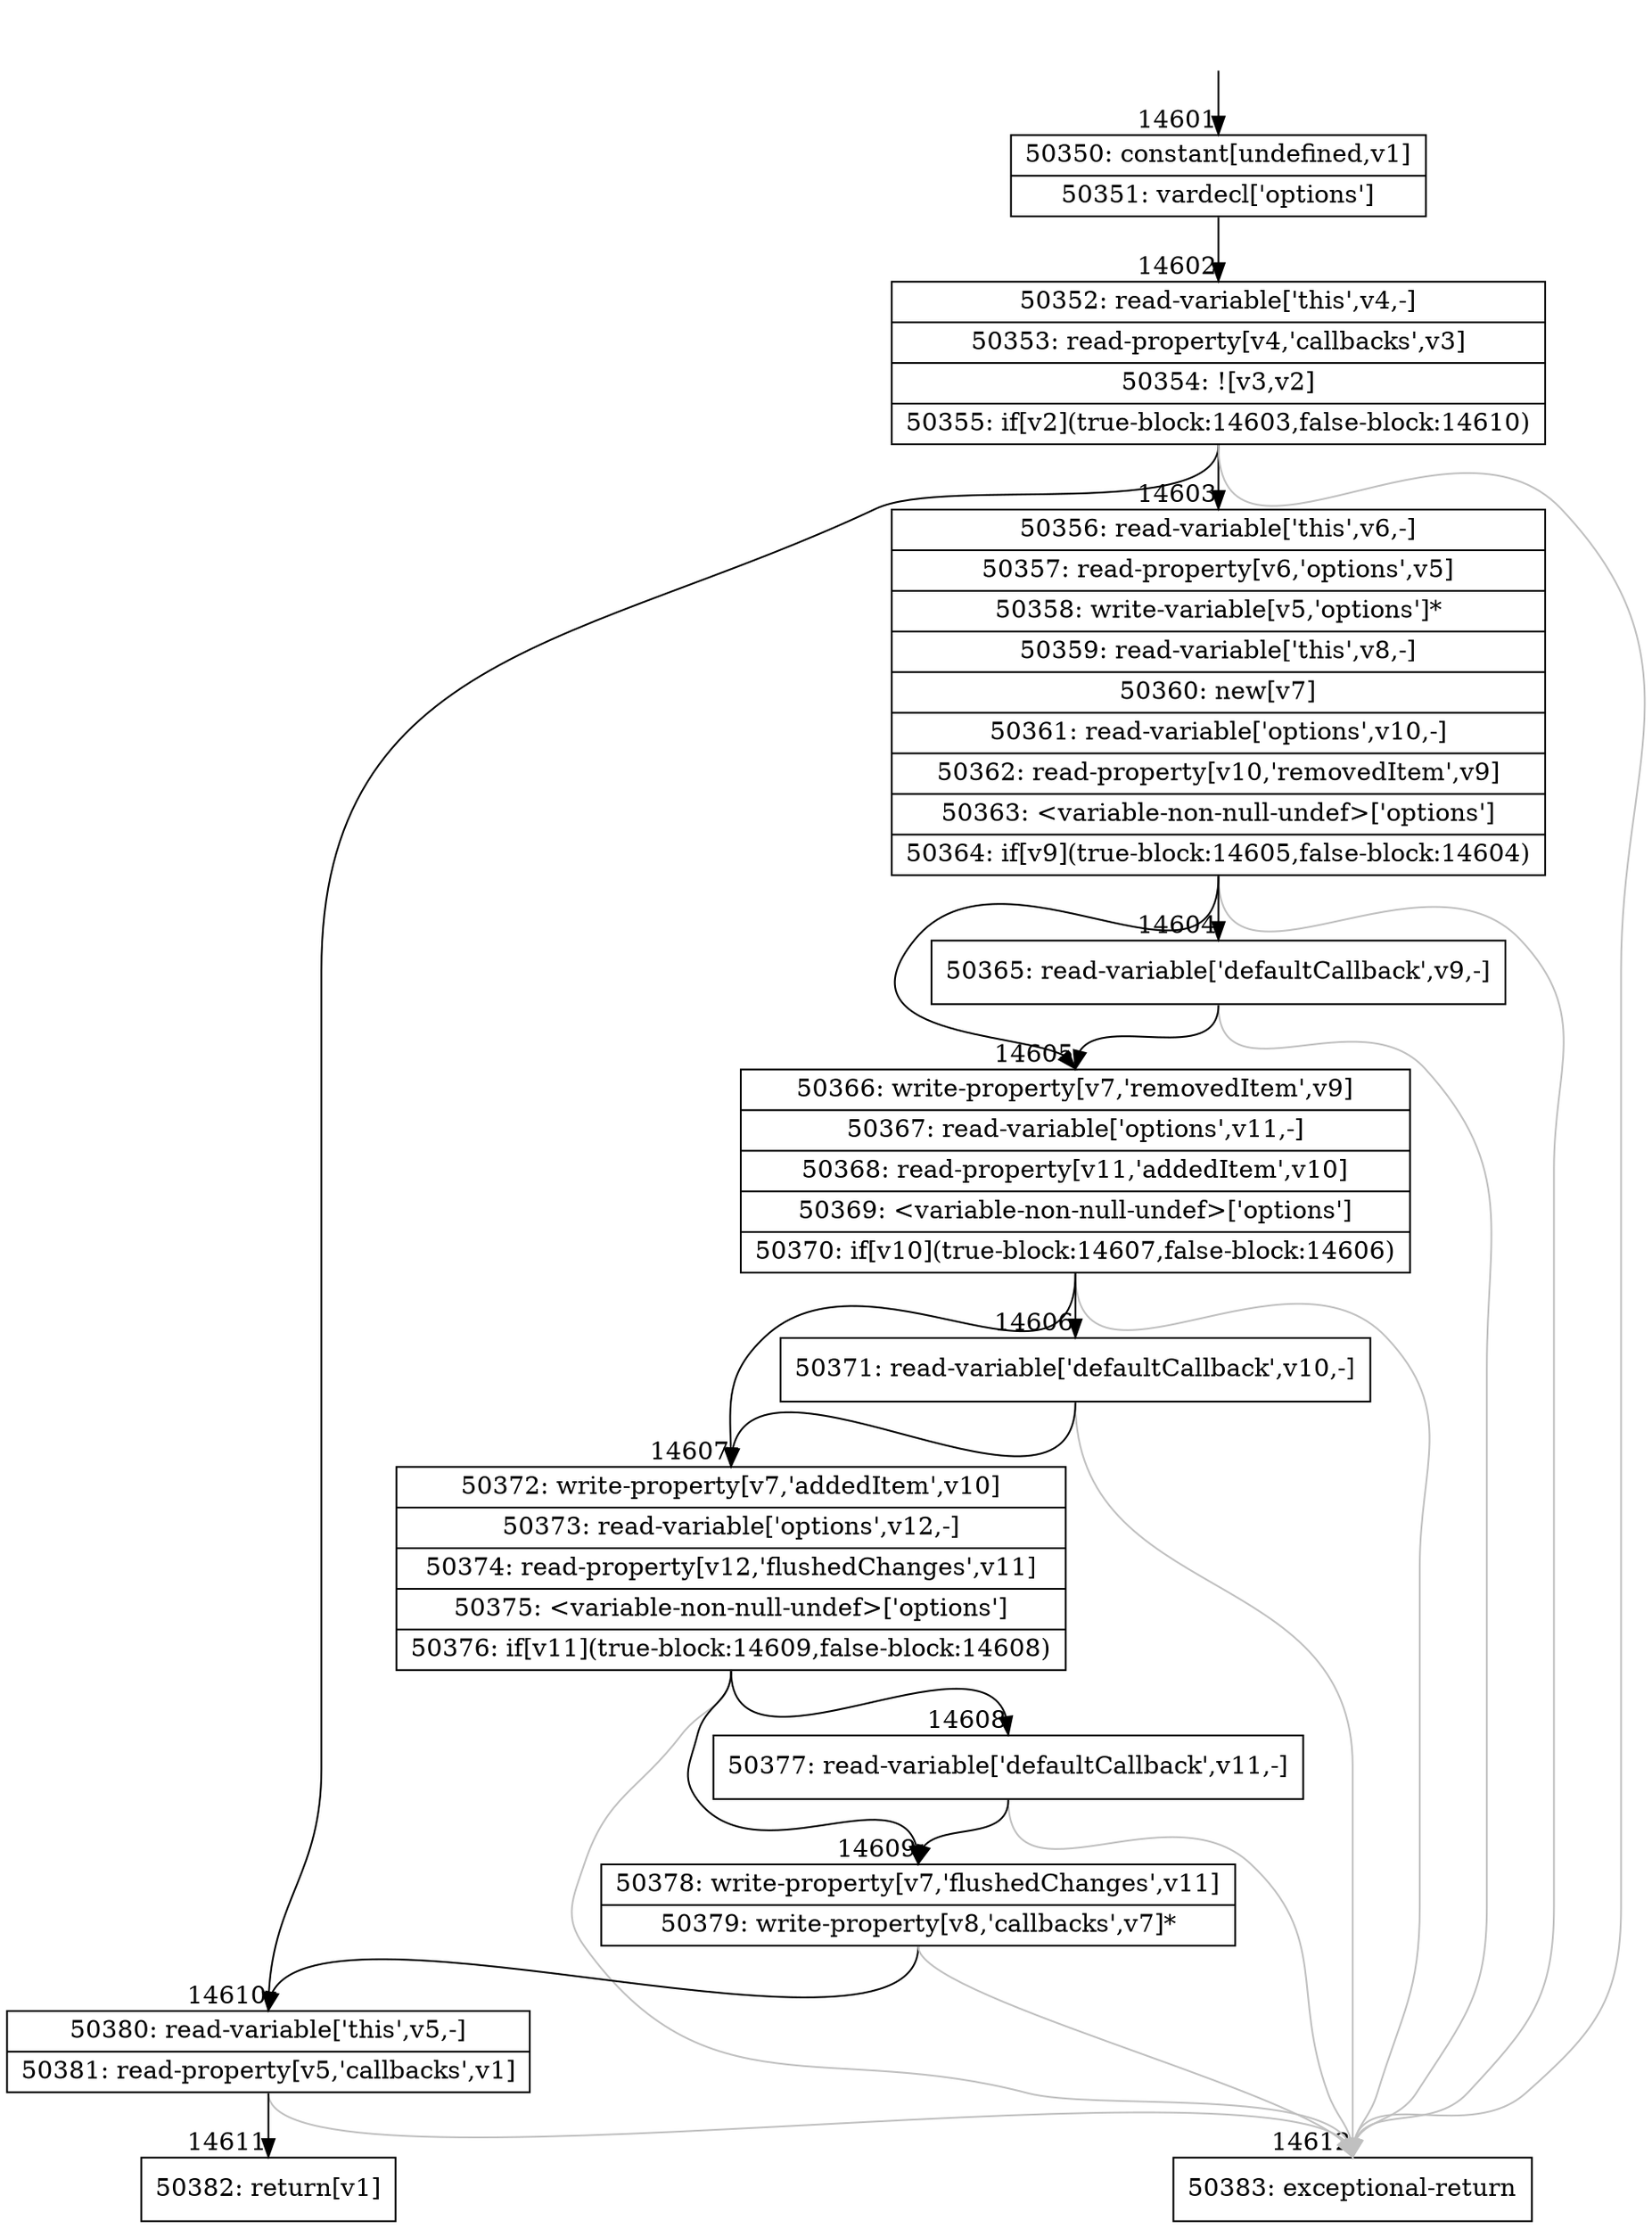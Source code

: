 digraph {
rankdir="TD"
BB_entry1219[shape=none,label=""];
BB_entry1219 -> BB14601 [tailport=s, headport=n, headlabel="    14601"]
BB14601 [shape=record label="{50350: constant[undefined,v1]|50351: vardecl['options']}" ] 
BB14601 -> BB14602 [tailport=s, headport=n, headlabel="      14602"]
BB14602 [shape=record label="{50352: read-variable['this',v4,-]|50353: read-property[v4,'callbacks',v3]|50354: ![v3,v2]|50355: if[v2](true-block:14603,false-block:14610)}" ] 
BB14602 -> BB14603 [tailport=s, headport=n, headlabel="      14603"]
BB14602 -> BB14610 [tailport=s, headport=n, headlabel="      14610"]
BB14602 -> BB14612 [tailport=s, headport=n, color=gray, headlabel="      14612"]
BB14603 [shape=record label="{50356: read-variable['this',v6,-]|50357: read-property[v6,'options',v5]|50358: write-variable[v5,'options']*|50359: read-variable['this',v8,-]|50360: new[v7]|50361: read-variable['options',v10,-]|50362: read-property[v10,'removedItem',v9]|50363: \<variable-non-null-undef\>['options']|50364: if[v9](true-block:14605,false-block:14604)}" ] 
BB14603 -> BB14605 [tailport=s, headport=n, headlabel="      14605"]
BB14603 -> BB14604 [tailport=s, headport=n, headlabel="      14604"]
BB14603 -> BB14612 [tailport=s, headport=n, color=gray]
BB14604 [shape=record label="{50365: read-variable['defaultCallback',v9,-]}" ] 
BB14604 -> BB14605 [tailport=s, headport=n]
BB14604 -> BB14612 [tailport=s, headport=n, color=gray]
BB14605 [shape=record label="{50366: write-property[v7,'removedItem',v9]|50367: read-variable['options',v11,-]|50368: read-property[v11,'addedItem',v10]|50369: \<variable-non-null-undef\>['options']|50370: if[v10](true-block:14607,false-block:14606)}" ] 
BB14605 -> BB14607 [tailport=s, headport=n, headlabel="      14607"]
BB14605 -> BB14606 [tailport=s, headport=n, headlabel="      14606"]
BB14605 -> BB14612 [tailport=s, headport=n, color=gray]
BB14606 [shape=record label="{50371: read-variable['defaultCallback',v10,-]}" ] 
BB14606 -> BB14607 [tailport=s, headport=n]
BB14606 -> BB14612 [tailport=s, headport=n, color=gray]
BB14607 [shape=record label="{50372: write-property[v7,'addedItem',v10]|50373: read-variable['options',v12,-]|50374: read-property[v12,'flushedChanges',v11]|50375: \<variable-non-null-undef\>['options']|50376: if[v11](true-block:14609,false-block:14608)}" ] 
BB14607 -> BB14609 [tailport=s, headport=n, headlabel="      14609"]
BB14607 -> BB14608 [tailport=s, headport=n, headlabel="      14608"]
BB14607 -> BB14612 [tailport=s, headport=n, color=gray]
BB14608 [shape=record label="{50377: read-variable['defaultCallback',v11,-]}" ] 
BB14608 -> BB14609 [tailport=s, headport=n]
BB14608 -> BB14612 [tailport=s, headport=n, color=gray]
BB14609 [shape=record label="{50378: write-property[v7,'flushedChanges',v11]|50379: write-property[v8,'callbacks',v7]*}" ] 
BB14609 -> BB14610 [tailport=s, headport=n]
BB14609 -> BB14612 [tailport=s, headport=n, color=gray]
BB14610 [shape=record label="{50380: read-variable['this',v5,-]|50381: read-property[v5,'callbacks',v1]}" ] 
BB14610 -> BB14611 [tailport=s, headport=n, headlabel="      14611"]
BB14610 -> BB14612 [tailport=s, headport=n, color=gray]
BB14611 [shape=record label="{50382: return[v1]}" ] 
BB14612 [shape=record label="{50383: exceptional-return}" ] 
//#$~ 26744
}
